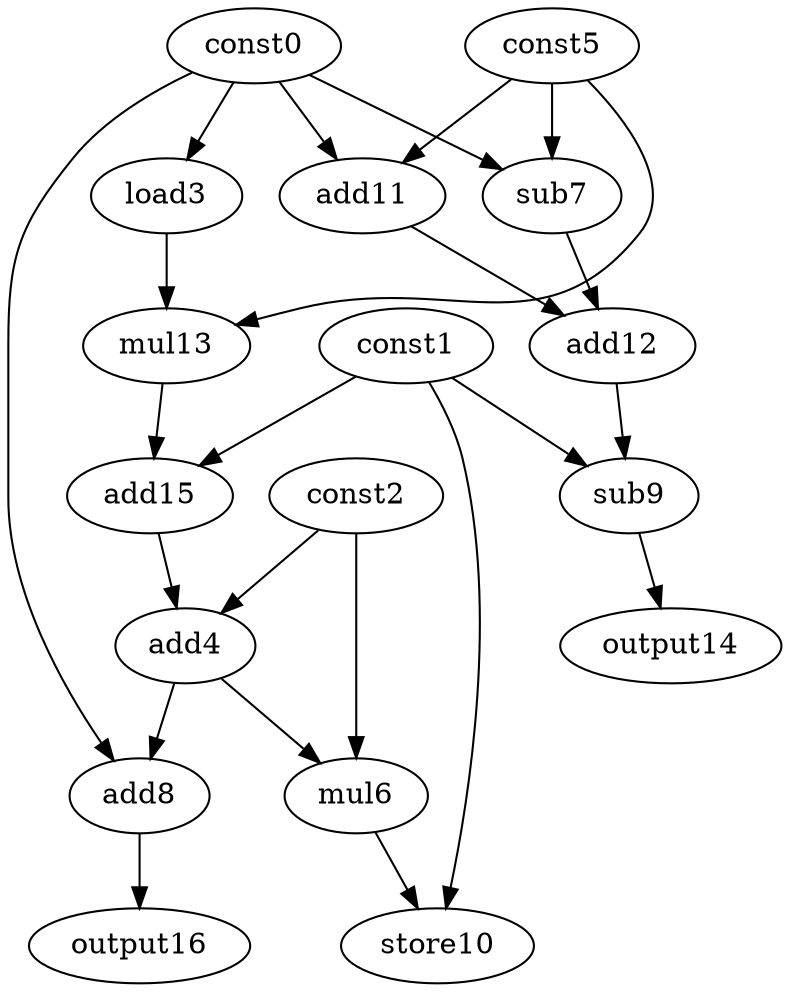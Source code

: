 digraph G { 
const0[opcode=const]; 
const1[opcode=const]; 
const2[opcode=const]; 
load3[opcode=load]; 
add4[opcode=add]; 
const5[opcode=const]; 
mul6[opcode=mul]; 
sub7[opcode=sub]; 
add8[opcode=add]; 
sub9[opcode=sub]; 
store10[opcode=store]; 
add11[opcode=add]; 
add12[opcode=add]; 
mul13[opcode=mul]; 
output14[opcode=output]; 
add15[opcode=add]; 
output16[opcode=output]; 
const0->load3[operand=0];
const0->sub7[operand=0];
const5->sub7[operand=1];
const0->add11[operand=0];
const5->add11[operand=1];
add11->add12[operand=0];
sub7->add12[operand=1];
load3->mul13[operand=0];
const5->mul13[operand=1];
const1->sub9[operand=0];
add12->sub9[operand=1];
const1->add15[operand=0];
mul13->add15[operand=1];
const2->add4[operand=0];
add15->add4[operand=1];
sub9->output14[operand=0];
const2->mul6[operand=0];
add4->mul6[operand=1];
const0->add8[operand=0];
add4->add8[operand=1];
const1->store10[operand=0];
mul6->store10[operand=1];
add8->output16[operand=0];
}
